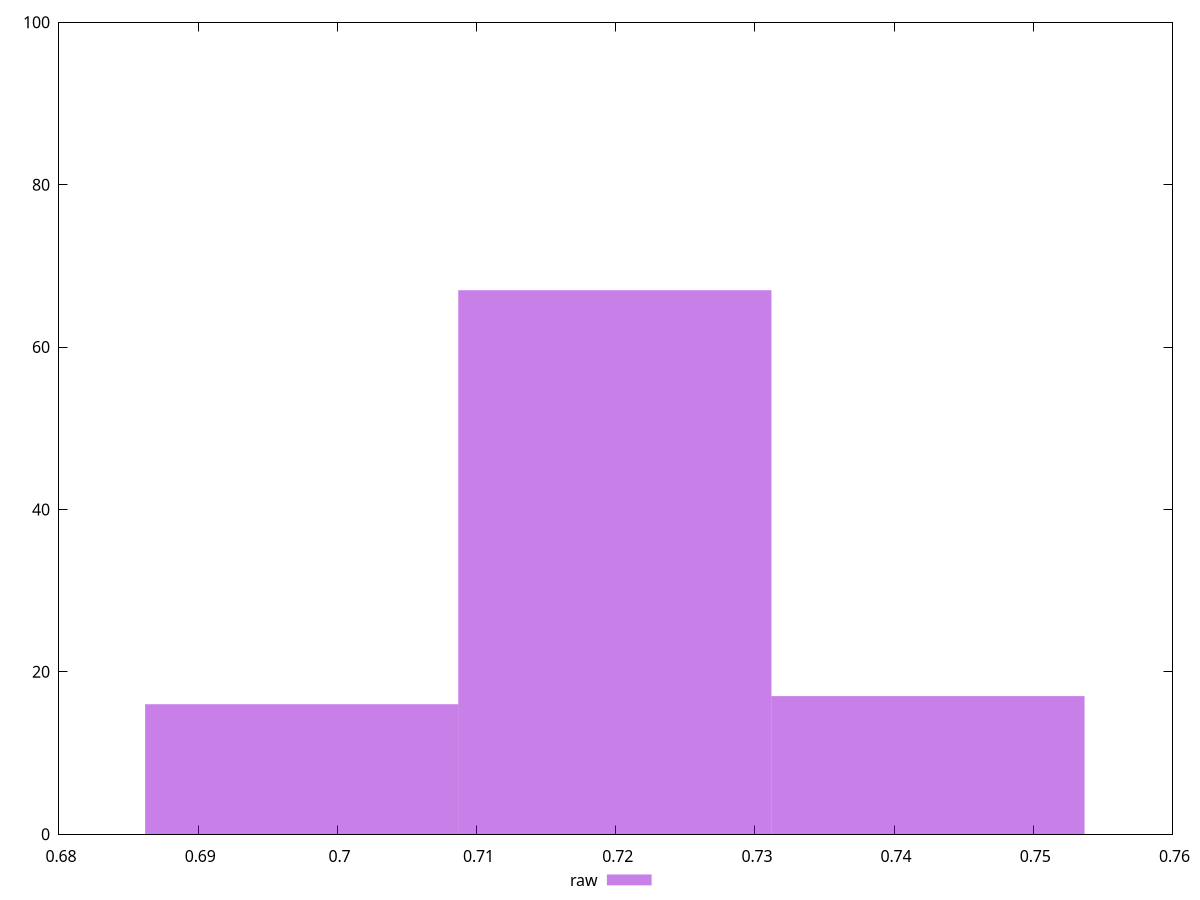 reset
set terminal svg size 640, 490 enhanced background rgb 'white'
set output "reprap/meta/score/samples/pages+cached+noadtech/raw/histogram.svg"

$raw <<EOF
0.7199342608604367 67
0.7424322065123253 17
0.697436315208548 16
EOF

set key outside below
set boxwidth 0.022497945651888646
set yrange [0:100]
set style fill transparent solid 0.5 noborder

plot \
  $raw title "raw" with boxes, \


reset